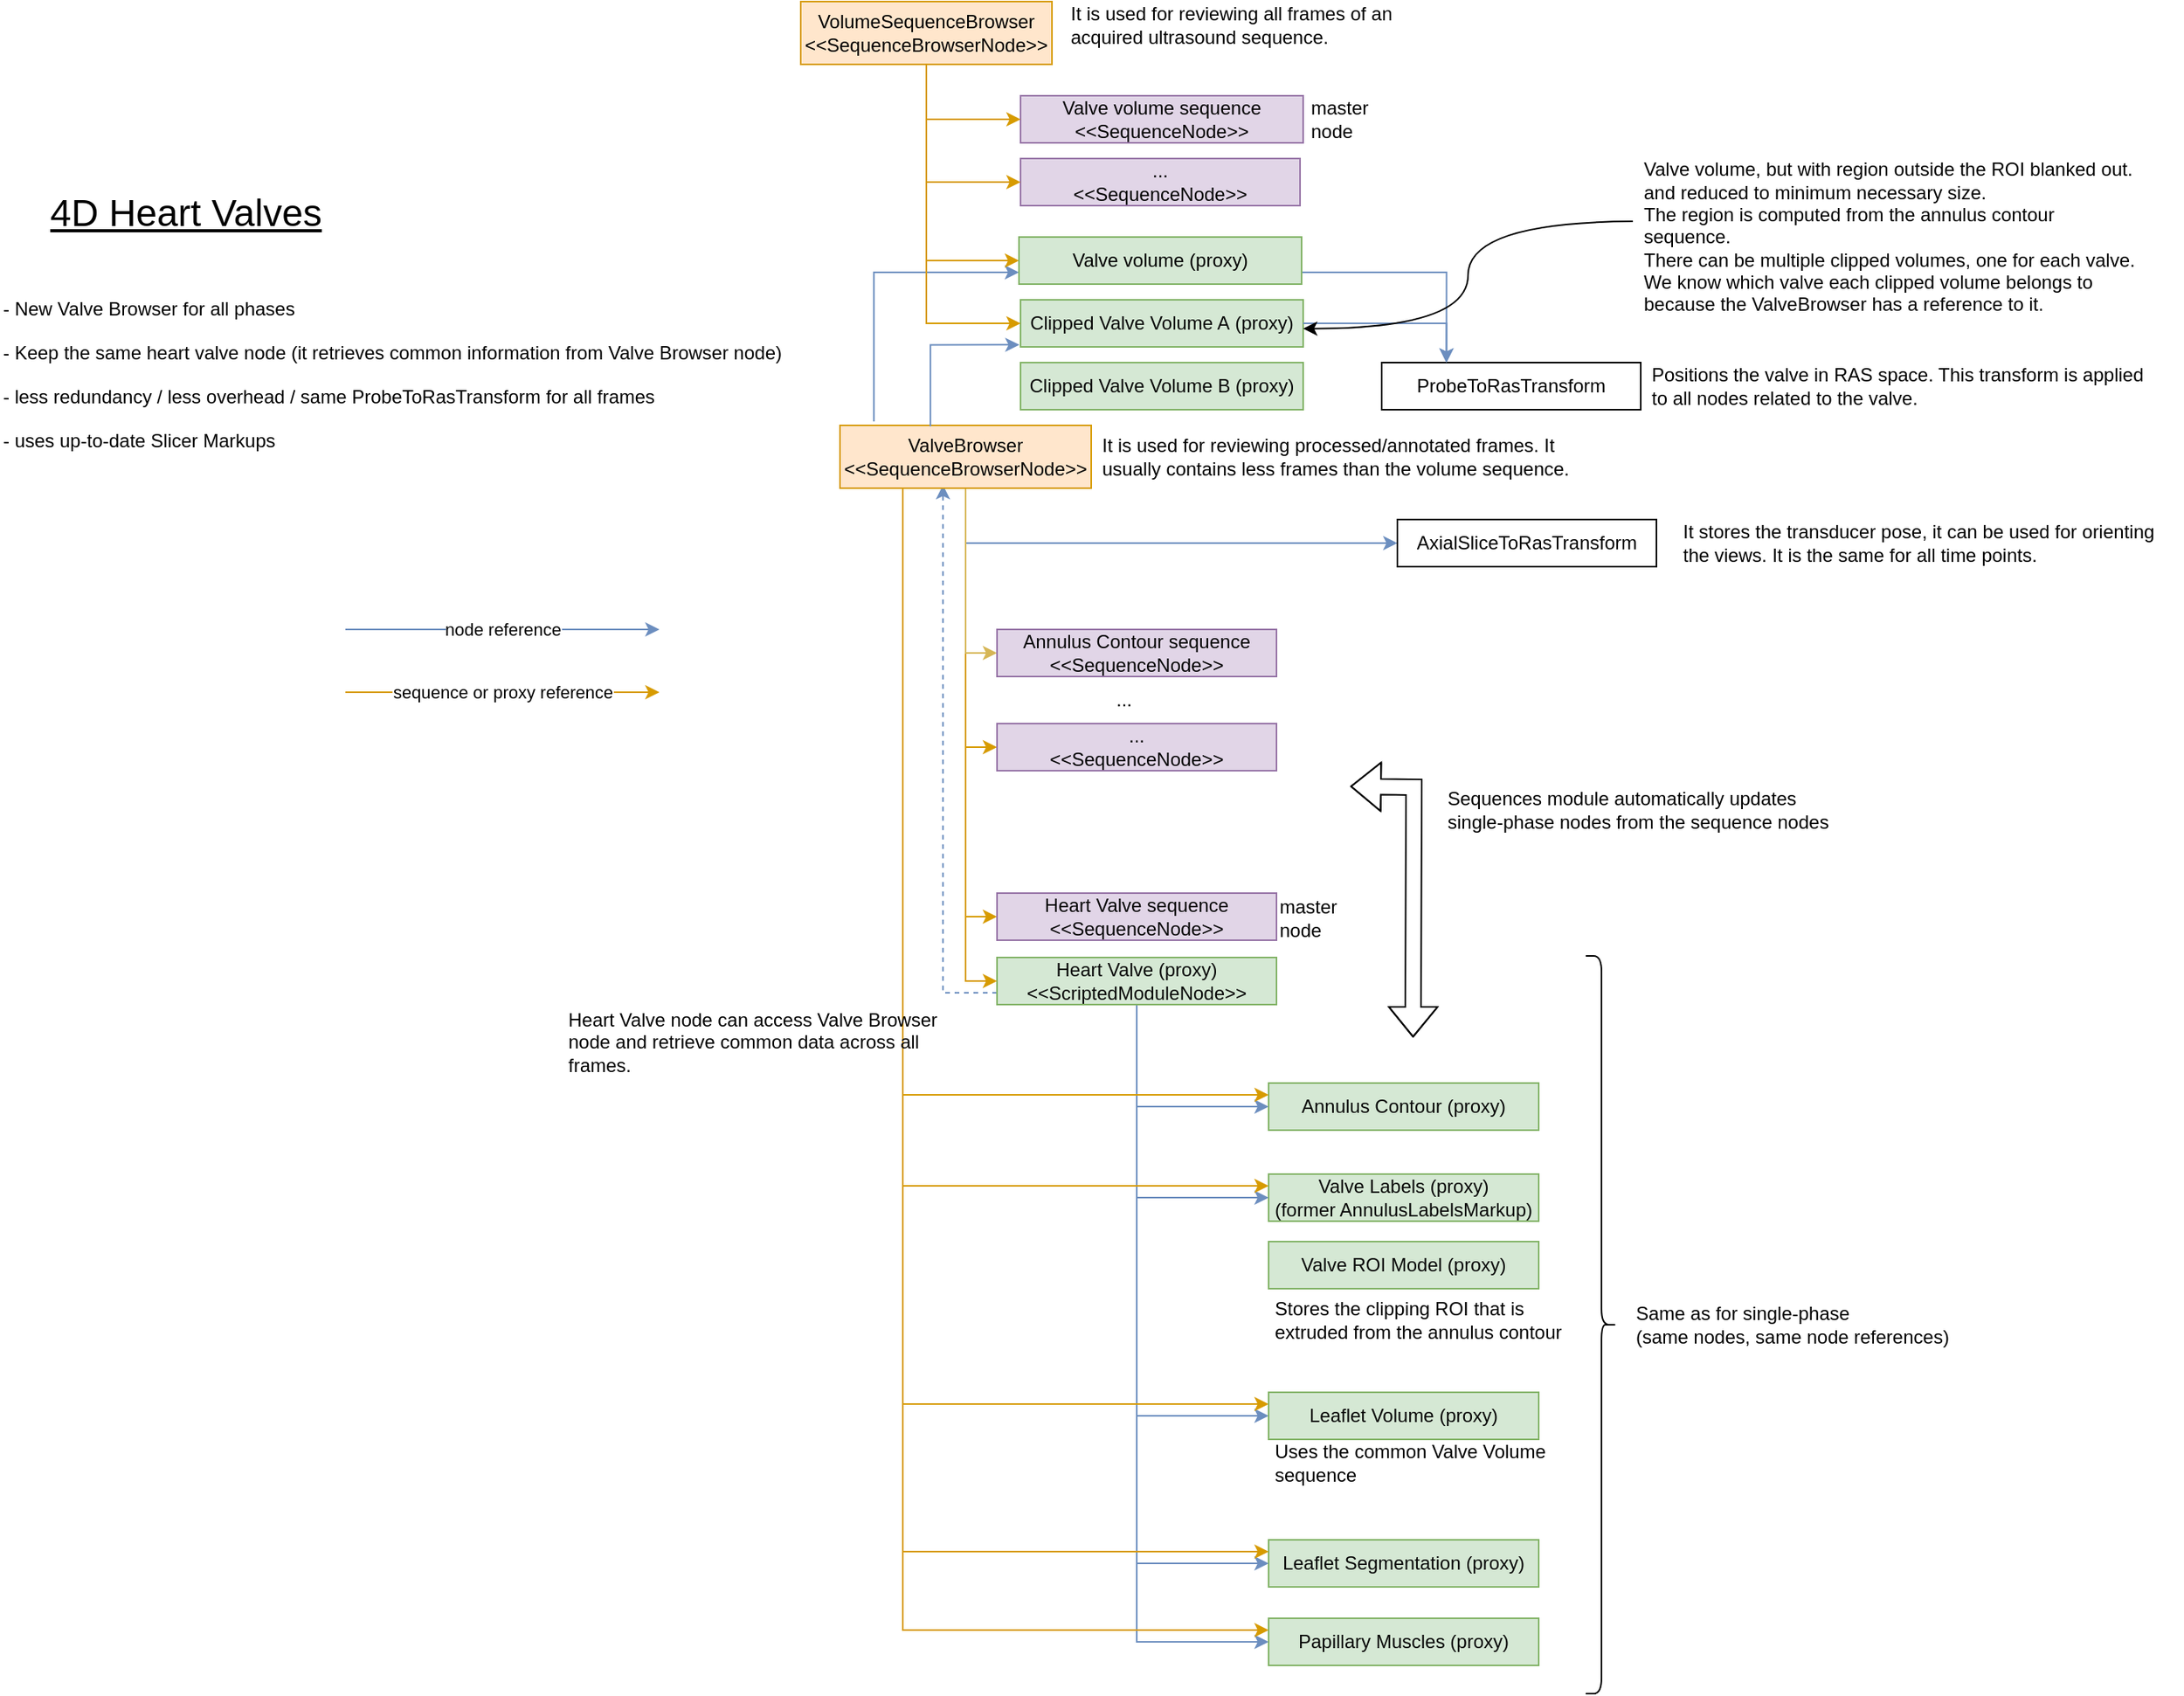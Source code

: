 <mxfile version="22.0.2" type="device">
  <diagram id="C5RBs43oDa-KdzZeNtuy" name="Page-1">
    <mxGraphModel dx="2060" dy="2390" grid="1" gridSize="10" guides="1" tooltips="1" connect="0" arrows="1" fold="1" page="1" pageScale="1" pageWidth="1920" pageHeight="1200" math="0" shadow="0">
      <root>
        <mxCell id="WIyWlLk6GJQsqaUBKTNV-0" />
        <mxCell id="WIyWlLk6GJQsqaUBKTNV-1" parent="WIyWlLk6GJQsqaUBKTNV-0" />
        <mxCell id="TXWLkSLQBE8h616JJge0-0" value="Papillary Muscles&amp;nbsp;(proxy)" style="rounded=0;whiteSpace=wrap;html=1;fillColor=#d5e8d4;strokeColor=#82b366;fontColor=#080808;" parent="WIyWlLk6GJQsqaUBKTNV-1" vertex="1">
          <mxGeometry x="828" y="950" width="172" height="30" as="geometry" />
        </mxCell>
        <mxCell id="TXWLkSLQBE8h616JJge0-1" value="Leaflet Segmentation&amp;nbsp;(proxy)" style="whiteSpace=wrap;html=1;fillColor=#d5e8d4;strokeColor=#82b366;fontColor=#080808;" parent="WIyWlLk6GJQsqaUBKTNV-1" vertex="1">
          <mxGeometry x="828" y="900" width="172" height="30" as="geometry" />
        </mxCell>
        <mxCell id="TXWLkSLQBE8h616JJge0-2" value="Annulus Contour&amp;nbsp;(proxy)" style="whiteSpace=wrap;html=1;fillColor=#d5e8d4;strokeColor=#82b366;fontColor=#080808;" parent="WIyWlLk6GJQsqaUBKTNV-1" vertex="1">
          <mxGeometry x="828" y="609" width="172" height="30" as="geometry" />
        </mxCell>
        <mxCell id="TXWLkSLQBE8h616JJge0-3" value="Valve Labels&amp;nbsp;(proxy)&lt;br&gt;(former AnnulusLabelsMarkup)" style="whiteSpace=wrap;html=1;fillColor=#d5e8d4;strokeColor=#82b366;fontColor=#080808;" parent="WIyWlLk6GJQsqaUBKTNV-1" vertex="1">
          <mxGeometry x="828" y="667" width="172" height="30" as="geometry" />
        </mxCell>
        <mxCell id="TXWLkSLQBE8h616JJge0-5" value="ProbeToRasTransform" style="whiteSpace=wrap;html=1;" parent="WIyWlLk6GJQsqaUBKTNV-1" vertex="1">
          <mxGeometry x="900" y="150" width="165" height="30" as="geometry" />
        </mxCell>
        <mxCell id="TXWLkSLQBE8h616JJge0-10" style="edgeStyle=orthogonalEdgeStyle;rounded=0;orthogonalLoop=1;jettySize=auto;html=1;entryX=0;entryY=0.5;entryDx=0;entryDy=0;exitX=0.5;exitY=1;exitDx=0;exitDy=0;fillColor=#dae8fc;strokeColor=#6c8ebf;" parent="WIyWlLk6GJQsqaUBKTNV-1" source="TXWLkSLQBE8h616JJge0-6" target="TXWLkSLQBE8h616JJge0-2" edge="1">
          <mxGeometry relative="1" as="geometry" />
        </mxCell>
        <mxCell id="TXWLkSLQBE8h616JJge0-11" style="edgeStyle=orthogonalEdgeStyle;rounded=0;orthogonalLoop=1;jettySize=auto;html=1;entryX=0;entryY=0.5;entryDx=0;entryDy=0;exitX=0.5;exitY=1;exitDx=0;exitDy=0;fillColor=#dae8fc;strokeColor=#6c8ebf;" parent="WIyWlLk6GJQsqaUBKTNV-1" source="TXWLkSLQBE8h616JJge0-6" target="TXWLkSLQBE8h616JJge0-3" edge="1">
          <mxGeometry relative="1" as="geometry" />
        </mxCell>
        <mxCell id="TXWLkSLQBE8h616JJge0-12" style="edgeStyle=orthogonalEdgeStyle;rounded=0;orthogonalLoop=1;jettySize=auto;html=1;entryX=0;entryY=0.5;entryDx=0;entryDy=0;exitX=0.5;exitY=1;exitDx=0;exitDy=0;fillColor=#dae8fc;strokeColor=#6c8ebf;" parent="WIyWlLk6GJQsqaUBKTNV-1" source="TXWLkSLQBE8h616JJge0-6" target="TXWLkSLQBE8h616JJge0-1" edge="1">
          <mxGeometry relative="1" as="geometry" />
        </mxCell>
        <mxCell id="TXWLkSLQBE8h616JJge0-13" style="edgeStyle=orthogonalEdgeStyle;rounded=0;orthogonalLoop=1;jettySize=auto;html=1;entryX=0;entryY=0.5;entryDx=0;entryDy=0;exitX=0.5;exitY=1;exitDx=0;exitDy=0;fillColor=#dae8fc;strokeColor=#6c8ebf;" parent="WIyWlLk6GJQsqaUBKTNV-1" source="TXWLkSLQBE8h616JJge0-6" target="TXWLkSLQBE8h616JJge0-0" edge="1">
          <mxGeometry relative="1" as="geometry" />
        </mxCell>
        <mxCell id="TXWLkSLQBE8h616JJge0-28" style="edgeStyle=orthogonalEdgeStyle;rounded=0;orthogonalLoop=1;jettySize=auto;html=1;entryX=0;entryY=0.5;entryDx=0;entryDy=0;fontSize=12;fillColor=#dae8fc;strokeColor=#6c8ebf;" parent="WIyWlLk6GJQsqaUBKTNV-1" source="TXWLkSLQBE8h616JJge0-6" target="TXWLkSLQBE8h616JJge0-27" edge="1">
          <mxGeometry relative="1" as="geometry" />
        </mxCell>
        <mxCell id="H9eetDiQkNHxvuzKdJjU-31" style="rounded=0;orthogonalLoop=1;jettySize=auto;html=1;exitX=0;exitY=0.75;exitDx=0;exitDy=0;entryX=0.41;entryY=0.951;entryDx=0;entryDy=0;dashed=1;entryPerimeter=0;edgeStyle=orthogonalEdgeStyle;fillColor=#dae8fc;strokeColor=#6c8ebf;" parent="WIyWlLk6GJQsqaUBKTNV-1" source="TXWLkSLQBE8h616JJge0-6" target="TXWLkSLQBE8h616JJge0-14" edge="1">
          <mxGeometry relative="1" as="geometry" />
        </mxCell>
        <mxCell id="TXWLkSLQBE8h616JJge0-6" value="Heart Valve&amp;nbsp;(proxy)&lt;br&gt;&amp;lt;&amp;lt;ScriptedModuleNode&amp;gt;&amp;gt;" style="whiteSpace=wrap;html=1;fillColor=#d5e8d4;strokeColor=#82b366;fontColor=#080808;" parent="WIyWlLk6GJQsqaUBKTNV-1" vertex="1">
          <mxGeometry x="655" y="529" width="178" height="30" as="geometry" />
        </mxCell>
        <mxCell id="TXWLkSLQBE8h616JJge0-16" style="edgeStyle=orthogonalEdgeStyle;rounded=0;orthogonalLoop=1;jettySize=auto;html=1;entryX=0.25;entryY=0;entryDx=0;entryDy=0;exitX=1;exitY=0.75;exitDx=0;exitDy=0;fillColor=#dae8fc;strokeColor=#6c8ebf;" parent="WIyWlLk6GJQsqaUBKTNV-1" source="24eH6vRZpodDstSiE4_X-5" target="TXWLkSLQBE8h616JJge0-5" edge="1">
          <mxGeometry relative="1" as="geometry" />
        </mxCell>
        <mxCell id="TXWLkSLQBE8h616JJge0-61" style="edgeStyle=orthogonalEdgeStyle;rounded=0;orthogonalLoop=1;jettySize=auto;html=1;entryX=0;entryY=0.5;entryDx=0;entryDy=0;fontSize=12;exitX=0.5;exitY=1;exitDx=0;exitDy=0;fillColor=#ffe6cc;strokeColor=#d79b00;" parent="WIyWlLk6GJQsqaUBKTNV-1" source="TXWLkSLQBE8h616JJge0-14" target="TXWLkSLQBE8h616JJge0-6" edge="1">
          <mxGeometry relative="1" as="geometry">
            <mxPoint x="690" y="340" as="sourcePoint" />
          </mxGeometry>
        </mxCell>
        <mxCell id="H9eetDiQkNHxvuzKdJjU-3" style="edgeStyle=orthogonalEdgeStyle;rounded=0;orthogonalLoop=1;jettySize=auto;html=1;exitX=0.5;exitY=1;exitDx=0;exitDy=0;entryX=0;entryY=0.5;entryDx=0;entryDy=0;fillColor=#ffe6cc;strokeColor=#d79b00;" parent="WIyWlLk6GJQsqaUBKTNV-1" source="TXWLkSLQBE8h616JJge0-14" target="H9eetDiQkNHxvuzKdJjU-4" edge="1">
          <mxGeometry relative="1" as="geometry">
            <mxPoint x="570" y="370" as="targetPoint" />
          </mxGeometry>
        </mxCell>
        <mxCell id="H9eetDiQkNHxvuzKdJjU-12" style="edgeStyle=orthogonalEdgeStyle;rounded=0;orthogonalLoop=1;jettySize=auto;html=1;exitX=0.25;exitY=1;exitDx=0;exitDy=0;entryX=0;entryY=0.25;entryDx=0;entryDy=0;fillColor=#ffe6cc;strokeColor=#d79b00;" parent="WIyWlLk6GJQsqaUBKTNV-1" source="TXWLkSLQBE8h616JJge0-14" target="TXWLkSLQBE8h616JJge0-2" edge="1">
          <mxGeometry relative="1" as="geometry" />
        </mxCell>
        <mxCell id="H9eetDiQkNHxvuzKdJjU-13" style="edgeStyle=orthogonalEdgeStyle;rounded=0;orthogonalLoop=1;jettySize=auto;html=1;exitX=0.25;exitY=1;exitDx=0;exitDy=0;entryX=0;entryY=0.25;entryDx=0;entryDy=0;fillColor=#ffe6cc;strokeColor=#d79b00;" parent="WIyWlLk6GJQsqaUBKTNV-1" source="TXWLkSLQBE8h616JJge0-14" target="TXWLkSLQBE8h616JJge0-3" edge="1">
          <mxGeometry relative="1" as="geometry" />
        </mxCell>
        <mxCell id="H9eetDiQkNHxvuzKdJjU-14" style="edgeStyle=orthogonalEdgeStyle;rounded=0;orthogonalLoop=1;jettySize=auto;html=1;exitX=0.25;exitY=1;exitDx=0;exitDy=0;entryX=0;entryY=0.25;entryDx=0;entryDy=0;fillColor=#ffe6cc;strokeColor=#d79b00;" parent="WIyWlLk6GJQsqaUBKTNV-1" source="TXWLkSLQBE8h616JJge0-14" target="TXWLkSLQBE8h616JJge0-1" edge="1">
          <mxGeometry relative="1" as="geometry" />
        </mxCell>
        <mxCell id="H9eetDiQkNHxvuzKdJjU-15" style="edgeStyle=orthogonalEdgeStyle;rounded=0;orthogonalLoop=1;jettySize=auto;html=1;exitX=0.25;exitY=1;exitDx=0;exitDy=0;entryX=0;entryY=0.25;entryDx=0;entryDy=0;fillColor=#ffe6cc;strokeColor=#d79b00;" parent="WIyWlLk6GJQsqaUBKTNV-1" source="TXWLkSLQBE8h616JJge0-14" target="TXWLkSLQBE8h616JJge0-0" edge="1">
          <mxGeometry relative="1" as="geometry" />
        </mxCell>
        <mxCell id="H9eetDiQkNHxvuzKdJjU-16" style="edgeStyle=orthogonalEdgeStyle;rounded=0;orthogonalLoop=1;jettySize=auto;html=1;exitX=0.25;exitY=1;exitDx=0;exitDy=0;entryX=0;entryY=0.25;entryDx=0;entryDy=0;fillColor=#ffe6cc;strokeColor=#d79b00;" parent="WIyWlLk6GJQsqaUBKTNV-1" source="TXWLkSLQBE8h616JJge0-14" target="TXWLkSLQBE8h616JJge0-27" edge="1">
          <mxGeometry relative="1" as="geometry" />
        </mxCell>
        <mxCell id="H9eetDiQkNHxvuzKdJjU-23" style="edgeStyle=orthogonalEdgeStyle;rounded=0;orthogonalLoop=1;jettySize=auto;html=1;exitX=0.135;exitY=-0.062;exitDx=0;exitDy=0;entryX=0;entryY=0.75;entryDx=0;entryDy=0;fillColor=#dae8fc;strokeColor=#6c8ebf;exitPerimeter=0;" parent="WIyWlLk6GJQsqaUBKTNV-1" source="TXWLkSLQBE8h616JJge0-14" target="24eH6vRZpodDstSiE4_X-5" edge="1">
          <mxGeometry relative="1" as="geometry" />
        </mxCell>
        <mxCell id="H9eetDiQkNHxvuzKdJjU-35" style="edgeStyle=orthogonalEdgeStyle;rounded=0;orthogonalLoop=1;jettySize=auto;html=1;exitX=0.5;exitY=1;exitDx=0;exitDy=0;entryX=0;entryY=0.5;entryDx=0;entryDy=0;fillColor=#ffe6cc;strokeColor=#d79b00;" parent="WIyWlLk6GJQsqaUBKTNV-1" source="TXWLkSLQBE8h616JJge0-14" target="H9eetDiQkNHxvuzKdJjU-34" edge="1">
          <mxGeometry relative="1" as="geometry" />
        </mxCell>
        <mxCell id="24eH6vRZpodDstSiE4_X-4" style="edgeStyle=orthogonalEdgeStyle;rounded=0;orthogonalLoop=1;jettySize=auto;html=1;exitX=0.5;exitY=1;exitDx=0;exitDy=0;entryX=0;entryY=0.5;entryDx=0;entryDy=0;fillColor=#dae8fc;strokeColor=#6c8ebf;" parent="WIyWlLk6GJQsqaUBKTNV-1" source="TXWLkSLQBE8h616JJge0-14" target="24eH6vRZpodDstSiE4_X-3" edge="1">
          <mxGeometry relative="1" as="geometry" />
        </mxCell>
        <mxCell id="24eH6vRZpodDstSiE4_X-10" style="edgeStyle=orthogonalEdgeStyle;rounded=0;orthogonalLoop=1;jettySize=auto;html=1;exitX=0.5;exitY=1;exitDx=0;exitDy=0;entryX=0;entryY=0.5;entryDx=0;entryDy=0;fillColor=#fff2cc;strokeColor=#d6b656;" parent="WIyWlLk6GJQsqaUBKTNV-1" source="TXWLkSLQBE8h616JJge0-14" target="H9eetDiQkNHxvuzKdJjU-5" edge="1">
          <mxGeometry relative="1" as="geometry" />
        </mxCell>
        <mxCell id="TXWLkSLQBE8h616JJge0-14" value="ValveBrowser&lt;br&gt;&amp;lt;&amp;lt;SequenceBrowserNode&amp;gt;&amp;gt;&lt;span style=&quot;font-family: monospace; font-size: 0px; text-align: start;&quot;&gt;%3CmxGraphModel%3E%3Croot%3E%3CmxCell%20id%3D%220%22%2F%3E%3CmxCell%20id%3D%221%22%20parent%3D%220%22%2F%3E%3CmxCell%20id%3D%222%22%20value%3D%22ScriptedModuleNode%22%20style%3D%22whiteSpace%3Dwrap%3Bhtml%3D1%3B%22%20vertex%3D%221%22%20parent%3D%221%22%3E%3CmxGeometry%20x%3D%22690%22%20y%3D%22405%22%20width%3D%22120%22%20height%3D%2260%22%20as%3D%22geometry%22%2F%3E%3C%2FmxCell%3E%3C%2Froot%3E%3C%2FmxGraphModel%3ES&lt;/span&gt;" style="whiteSpace=wrap;html=1;fillColor=#ffe6cc;strokeColor=#d79b00;fontColor=#030303;" parent="WIyWlLk6GJQsqaUBKTNV-1" vertex="1">
          <mxGeometry x="555" y="190" width="160" height="40" as="geometry" />
        </mxCell>
        <mxCell id="TXWLkSLQBE8h616JJge0-19" value="Same as for single-phase&lt;br&gt;(same nodes, same node references)" style="text;html=1;strokeColor=none;fillColor=none;align=left;verticalAlign=middle;whiteSpace=wrap;rounded=0;" parent="WIyWlLk6GJQsqaUBKTNV-1" vertex="1">
          <mxGeometry x="1060" y="748" width="210" height="30" as="geometry" />
        </mxCell>
        <mxCell id="TXWLkSLQBE8h616JJge0-27" value="Leaflet Volume (proxy)" style="whiteSpace=wrap;html=1;fontSize=12;fillColor=#d5e8d4;strokeColor=#82b366;fontColor=#080808;" parent="WIyWlLk6GJQsqaUBKTNV-1" vertex="1">
          <mxGeometry x="828" y="806" width="172" height="30" as="geometry" />
        </mxCell>
        <mxCell id="TXWLkSLQBE8h616JJge0-63" value="4D Heart Valves" style="text;html=1;strokeColor=none;fillColor=none;align=left;verticalAlign=middle;whiteSpace=wrap;rounded=0;fontSize=24;fontStyle=4" parent="WIyWlLk6GJQsqaUBKTNV-1" vertex="1">
          <mxGeometry x="50" y="40" width="260" height="30" as="geometry" />
        </mxCell>
        <mxCell id="TXWLkSLQBE8h616JJge0-72" value="&lt;p style=&quot;line-height: 100%;&quot;&gt;&lt;font style=&quot;font-size: 12px;&quot;&gt;- New&lt;span style=&quot;text-align: center;&quot;&gt;&amp;nbsp;Valve Browser for all phases&lt;br&gt;- Keep the same heart valve node (it retrieves common information from Valve Browser node)&lt;br&gt;&lt;/span&gt;- less redundancy / less overhead / same ProbeToRasTransform for all frames&lt;br&gt;- uses up-to-date Slicer Markups&lt;br&gt;&lt;/font&gt;&lt;/p&gt;" style="text;html=1;align=left;verticalAlign=middle;resizable=0;points=[];autosize=1;strokeColor=none;fillColor=none;fontSize=24;" parent="WIyWlLk6GJQsqaUBKTNV-1" vertex="1">
          <mxGeometry x="20" y="70" width="520" height="170" as="geometry" />
        </mxCell>
        <mxCell id="H9eetDiQkNHxvuzKdJjU-4" value="Heart Valve sequence&lt;br&gt;&amp;lt;&amp;lt;SequenceNode&amp;gt;&amp;gt;" style="whiteSpace=wrap;html=1;fillColor=#e1d5e7;strokeColor=#9673a6;fontColor=#080808;" parent="WIyWlLk6GJQsqaUBKTNV-1" vertex="1">
          <mxGeometry x="655" y="488" width="178" height="30" as="geometry" />
        </mxCell>
        <mxCell id="H9eetDiQkNHxvuzKdJjU-5" value="Annulus Contour sequence&lt;br&gt;&amp;lt;&amp;lt;SequenceNode&amp;gt;&amp;gt;" style="whiteSpace=wrap;html=1;fillColor=#e1d5e7;strokeColor=#9673a6;fontColor=#030303;" parent="WIyWlLk6GJQsqaUBKTNV-1" vertex="1">
          <mxGeometry x="655" y="320" width="178" height="30" as="geometry" />
        </mxCell>
        <mxCell id="H9eetDiQkNHxvuzKdJjU-22" value="Valve volume sequence&lt;br&gt;&amp;lt;&amp;lt;SequenceNode&amp;gt;&amp;gt;" style="whiteSpace=wrap;html=1;fillColor=#e1d5e7;strokeColor=#9673a6;fontColor=#000000;" parent="WIyWlLk6GJQsqaUBKTNV-1" vertex="1">
          <mxGeometry x="670" y="-20" width="180" height="30" as="geometry" />
        </mxCell>
        <mxCell id="H9eetDiQkNHxvuzKdJjU-26" value="" style="shape=curlyBracket;whiteSpace=wrap;html=1;rounded=1;flipH=1;labelPosition=right;verticalLabelPosition=middle;align=left;verticalAlign=middle;" parent="WIyWlLk6GJQsqaUBKTNV-1" vertex="1">
          <mxGeometry x="1030" y="528" width="20" height="470" as="geometry" />
        </mxCell>
        <mxCell id="H9eetDiQkNHxvuzKdJjU-27" value="Sequences module automatically updates single-phase nodes from the sequence nodes" style="text;html=1;strokeColor=none;fillColor=none;align=left;verticalAlign=middle;whiteSpace=wrap;rounded=0;" parent="WIyWlLk6GJQsqaUBKTNV-1" vertex="1">
          <mxGeometry x="940" y="420" width="250" height="30" as="geometry" />
        </mxCell>
        <mxCell id="H9eetDiQkNHxvuzKdJjU-33" value="" style="shape=flexArrow;endArrow=classic;startArrow=classic;html=1;rounded=0;edgeStyle=orthogonalEdgeStyle;" parent="WIyWlLk6GJQsqaUBKTNV-1" edge="1">
          <mxGeometry width="100" height="100" relative="1" as="geometry">
            <mxPoint x="880" y="420" as="sourcePoint" />
            <mxPoint x="920" y="580" as="targetPoint" />
          </mxGeometry>
        </mxCell>
        <mxCell id="H9eetDiQkNHxvuzKdJjU-34" value="...&lt;br&gt;&amp;lt;&amp;lt;SequenceNode&amp;gt;&amp;gt;" style="whiteSpace=wrap;html=1;fillColor=#e1d5e7;strokeColor=#9673a6;fontColor=#030303;" parent="WIyWlLk6GJQsqaUBKTNV-1" vertex="1">
          <mxGeometry x="655" y="380" width="178" height="30" as="geometry" />
        </mxCell>
        <mxCell id="H9eetDiQkNHxvuzKdJjU-38" value="Heart Valve node can access Valve Browser node and retrieve common data across all frames." style="text;html=1;strokeColor=none;fillColor=none;align=left;verticalAlign=middle;whiteSpace=wrap;rounded=0;" parent="WIyWlLk6GJQsqaUBKTNV-1" vertex="1">
          <mxGeometry x="380" y="568" width="250" height="30" as="geometry" />
        </mxCell>
        <mxCell id="24eH6vRZpodDstSiE4_X-2" style="edgeStyle=orthogonalEdgeStyle;rounded=0;orthogonalLoop=1;jettySize=auto;html=1;exitX=0.5;exitY=1;exitDx=0;exitDy=0;entryX=0;entryY=0.5;entryDx=0;entryDy=0;fillColor=#ffe6cc;strokeColor=#d79b00;" parent="WIyWlLk6GJQsqaUBKTNV-1" source="24eH6vRZpodDstSiE4_X-1" target="H9eetDiQkNHxvuzKdJjU-22" edge="1">
          <mxGeometry relative="1" as="geometry" />
        </mxCell>
        <mxCell id="24eH6vRZpodDstSiE4_X-6" style="edgeStyle=orthogonalEdgeStyle;rounded=0;orthogonalLoop=1;jettySize=auto;html=1;exitX=0.5;exitY=1;exitDx=0;exitDy=0;entryX=0;entryY=0.5;entryDx=0;entryDy=0;fillColor=#ffe6cc;strokeColor=#d79b00;" parent="WIyWlLk6GJQsqaUBKTNV-1" source="24eH6vRZpodDstSiE4_X-1" target="24eH6vRZpodDstSiE4_X-5" edge="1">
          <mxGeometry relative="1" as="geometry" />
        </mxCell>
        <mxCell id="24eH6vRZpodDstSiE4_X-1" value="&lt;div style=&quot;color: rgb(212, 212, 212); background-color: rgb(30, 30, 30); font-family: Consolas, &amp;quot;Courier New&amp;quot;, monospace; font-size: 14px; line-height: 19px;&quot;&gt;&lt;/div&gt;VolumeSequenceBrowser&lt;br&gt;&amp;lt;&amp;lt;SequenceBrowserNode&amp;gt;&amp;gt;&lt;span style=&quot;font-family: monospace; font-size: 0px; text-align: start;&quot;&gt;%3CmxGraphModel%3E%3Croot%3E%3CmxCell%20id%3D%220%22%2F%3E%3CmxCell%20id%3D%221%22%20parent%3D%220%22%2F%3E%3CmxCell%20id%3D%222%22%20value%3D%22ScriptedModuleNode%22%20style%3D%22whiteSpace%3Dwrap%3Bhtml%3D1%3B%22%20vertex%3D%221%22%20parent%3D%221%22%3E%3CmxGeometry%20x%3D%22690%22%20y%3D%22405%22%20width%3D%22120%22%20height%3D%2260%22%20as%3D%22geometry%22%2F%3E%3C%2FmxCell%3E%3C%2Froot%3E%3C%2FmxGraphModel%3ES&lt;/span&gt;" style="whiteSpace=wrap;html=1;fillColor=#ffe6cc;strokeColor=#d79b00;fontColor=#000000;" parent="WIyWlLk6GJQsqaUBKTNV-1" vertex="1">
          <mxGeometry x="530" y="-80" width="160" height="40" as="geometry" />
        </mxCell>
        <mxCell id="24eH6vRZpodDstSiE4_X-3" value="AxialSliceToRasTransform" style="whiteSpace=wrap;html=1;" parent="WIyWlLk6GJQsqaUBKTNV-1" vertex="1">
          <mxGeometry x="910" y="250" width="165" height="30" as="geometry" />
        </mxCell>
        <mxCell id="24eH6vRZpodDstSiE4_X-5" value="Valve volume (proxy)" style="whiteSpace=wrap;html=1;fontSize=12;fillColor=#d5e8d4;strokeColor=#82b366;fontColor=#000000;" parent="WIyWlLk6GJQsqaUBKTNV-1" vertex="1">
          <mxGeometry x="669" y="70" width="180" height="30" as="geometry" />
        </mxCell>
        <mxCell id="24eH6vRZpodDstSiE4_X-8" value="node reference" style="endArrow=classic;html=1;rounded=0;fillColor=#dae8fc;strokeColor=#6c8ebf;" parent="WIyWlLk6GJQsqaUBKTNV-1" edge="1">
          <mxGeometry width="50" height="50" relative="1" as="geometry">
            <mxPoint x="240" y="320" as="sourcePoint" />
            <mxPoint x="440" y="320" as="targetPoint" />
          </mxGeometry>
        </mxCell>
        <mxCell id="24eH6vRZpodDstSiE4_X-9" value="sequence or proxy reference" style="endArrow=classic;html=1;rounded=0;fillColor=#ffe6cc;strokeColor=#d79b00;" parent="WIyWlLk6GJQsqaUBKTNV-1" edge="1">
          <mxGeometry width="50" height="50" relative="1" as="geometry">
            <mxPoint x="240" y="360" as="sourcePoint" />
            <mxPoint x="440" y="360" as="targetPoint" />
          </mxGeometry>
        </mxCell>
        <mxCell id="vHw_XgUT5hpDHiSDQdwm-0" value="Clipped Valve Volume A&amp;nbsp;(proxy)" style="whiteSpace=wrap;html=1;fontSize=12;fillColor=#d5e8d4;strokeColor=#82b366;fontColor=#080808;" parent="WIyWlLk6GJQsqaUBKTNV-1" vertex="1">
          <mxGeometry x="670" y="110" width="180" height="30" as="geometry" />
        </mxCell>
        <mxCell id="201H1WidRGv-Px01H2L--0" value="It is used for reviewing processed/annotated frames. It usually contains less frames than the volume sequence." style="text;html=1;strokeColor=none;fillColor=none;align=left;verticalAlign=middle;whiteSpace=wrap;rounded=0;" parent="WIyWlLk6GJQsqaUBKTNV-1" vertex="1">
          <mxGeometry x="720" y="195" width="320" height="30" as="geometry" />
        </mxCell>
        <mxCell id="201H1WidRGv-Px01H2L--1" value="It is used for reviewing all frames of an acquired ultrasound sequence." style="text;html=1;strokeColor=none;fillColor=none;align=left;verticalAlign=middle;whiteSpace=wrap;rounded=0;" parent="WIyWlLk6GJQsqaUBKTNV-1" vertex="1">
          <mxGeometry x="700" y="-80" width="210" height="30" as="geometry" />
        </mxCell>
        <mxCell id="201H1WidRGv-Px01H2L--2" value="It stores the transducer pose, it can be used for orienting the views. It is the same for all time points." style="text;html=1;strokeColor=none;fillColor=none;align=left;verticalAlign=middle;whiteSpace=wrap;rounded=0;" parent="WIyWlLk6GJQsqaUBKTNV-1" vertex="1">
          <mxGeometry x="1090" y="250" width="320" height="30" as="geometry" />
        </mxCell>
        <mxCell id="201H1WidRGv-Px01H2L--9" value="" style="edgeStyle=orthogonalEdgeStyle;rounded=0;orthogonalLoop=1;jettySize=auto;html=1;exitX=1;exitY=0.5;exitDx=0;exitDy=0;entryX=0.25;entryY=0;entryDx=0;entryDy=0;fillColor=#dae8fc;strokeColor=#6c8ebf;" parent="WIyWlLk6GJQsqaUBKTNV-1" source="vHw_XgUT5hpDHiSDQdwm-0" target="TXWLkSLQBE8h616JJge0-5" edge="1">
          <mxGeometry relative="1" as="geometry" />
        </mxCell>
        <mxCell id="201H1WidRGv-Px01H2L--4" value="..." style="text;html=1;strokeColor=none;fillColor=none;align=left;verticalAlign=middle;whiteSpace=wrap;rounded=0;" parent="WIyWlLk6GJQsqaUBKTNV-1" vertex="1">
          <mxGeometry x="729" y="350" width="30" height="30" as="geometry" />
        </mxCell>
        <mxCell id="201H1WidRGv-Px01H2L--8" value="Positions the valve in RAS space. This transform is applied to all nodes related to the valve." style="text;html=1;strokeColor=none;fillColor=none;align=left;verticalAlign=middle;whiteSpace=wrap;rounded=0;" parent="WIyWlLk6GJQsqaUBKTNV-1" vertex="1">
          <mxGeometry x="1070" y="150" width="320" height="30" as="geometry" />
        </mxCell>
        <mxCell id="201H1WidRGv-Px01H2L--10" value="...&lt;br&gt;&amp;lt;&amp;lt;SequenceNode&amp;gt;&amp;gt;" style="whiteSpace=wrap;html=1;fillColor=#e1d5e7;strokeColor=#9673a6;fontColor=#030303;" parent="WIyWlLk6GJQsqaUBKTNV-1" vertex="1">
          <mxGeometry x="670" y="20" width="178" height="30" as="geometry" />
        </mxCell>
        <mxCell id="201H1WidRGv-Px01H2L--11" style="edgeStyle=orthogonalEdgeStyle;rounded=0;orthogonalLoop=1;jettySize=auto;html=1;exitX=0.5;exitY=1;exitDx=0;exitDy=0;entryX=0;entryY=0.5;entryDx=0;entryDy=0;fillColor=#ffe6cc;strokeColor=#d79b00;" parent="WIyWlLk6GJQsqaUBKTNV-1" source="24eH6vRZpodDstSiE4_X-1" target="vHw_XgUT5hpDHiSDQdwm-0" edge="1">
          <mxGeometry relative="1" as="geometry">
            <mxPoint x="620" y="-30" as="sourcePoint" />
            <mxPoint x="679" y="95" as="targetPoint" />
          </mxGeometry>
        </mxCell>
        <mxCell id="201H1WidRGv-Px01H2L--12" style="edgeStyle=orthogonalEdgeStyle;rounded=0;orthogonalLoop=1;jettySize=auto;html=1;exitX=0.5;exitY=1;exitDx=0;exitDy=0;entryX=0;entryY=0.5;entryDx=0;entryDy=0;fillColor=#ffe6cc;strokeColor=#d79b00;" parent="WIyWlLk6GJQsqaUBKTNV-1" source="24eH6vRZpodDstSiE4_X-1" target="201H1WidRGv-Px01H2L--10" edge="1">
          <mxGeometry relative="1" as="geometry">
            <mxPoint x="620" y="-30" as="sourcePoint" />
            <mxPoint x="680" y="5" as="targetPoint" />
          </mxGeometry>
        </mxCell>
        <mxCell id="201H1WidRGv-Px01H2L--13" value="" style="curved=1;endArrow=classic;html=1;rounded=0;entryX=1;entryY=0.611;entryDx=0;entryDy=0;edgeStyle=orthogonalEdgeStyle;entryPerimeter=0;" parent="WIyWlLk6GJQsqaUBKTNV-1" target="vHw_XgUT5hpDHiSDQdwm-0" edge="1">
          <mxGeometry width="50" height="50" relative="1" as="geometry">
            <mxPoint x="1060" y="60" as="sourcePoint" />
            <mxPoint x="1090" y="20" as="targetPoint" />
          </mxGeometry>
        </mxCell>
        <mxCell id="201H1WidRGv-Px01H2L--14" value="Valve volume, but with region outside the ROI blanked out. and reduced to minimum necessary size.&lt;br&gt;The region is computed from the annulus contour sequence.&lt;br&gt;There can be multiple clipped volumes, one for each valve.&lt;br&gt;We know which valve each clipped volume belongs to because the ValveBrowser has a reference to it." style="text;html=1;strokeColor=none;fillColor=none;align=left;verticalAlign=middle;whiteSpace=wrap;rounded=0;" parent="WIyWlLk6GJQsqaUBKTNV-1" vertex="1">
          <mxGeometry x="1065" y="30" width="320" height="80" as="geometry" />
        </mxCell>
        <mxCell id="FMtwze112QoW8ohogXbG-1" value="Uses the common Valve Volume sequence&amp;nbsp;" style="text;html=1;strokeColor=none;fillColor=none;align=left;verticalAlign=middle;whiteSpace=wrap;rounded=0;" parent="WIyWlLk6GJQsqaUBKTNV-1" vertex="1">
          <mxGeometry x="830" y="836" width="210" height="30" as="geometry" />
        </mxCell>
        <mxCell id="FMtwze112QoW8ohogXbG-3" value="Stores the clipping ROI that is extruded from the annulus contour" style="text;html=1;strokeColor=none;fillColor=none;align=left;verticalAlign=middle;whiteSpace=wrap;rounded=0;" parent="WIyWlLk6GJQsqaUBKTNV-1" vertex="1">
          <mxGeometry x="830" y="740" width="205" height="40" as="geometry" />
        </mxCell>
        <mxCell id="FMtwze112QoW8ohogXbG-6" style="edgeStyle=orthogonalEdgeStyle;rounded=0;orthogonalLoop=1;jettySize=auto;html=1;fillColor=#dae8fc;strokeColor=#6c8ebf;entryX=-0.004;entryY=0.956;entryDx=0;entryDy=0;entryPerimeter=0;exitX=0.36;exitY=0.017;exitDx=0;exitDy=0;exitPerimeter=0;" parent="WIyWlLk6GJQsqaUBKTNV-1" source="TXWLkSLQBE8h616JJge0-14" target="vHw_XgUT5hpDHiSDQdwm-0" edge="1">
          <mxGeometry relative="1" as="geometry">
            <mxPoint x="620" y="180" as="sourcePoint" />
            <mxPoint x="670" y="130" as="targetPoint" />
          </mxGeometry>
        </mxCell>
        <mxCell id="FMtwze112QoW8ohogXbG-7" value="Clipped Valve Volume B&amp;nbsp;(proxy)" style="whiteSpace=wrap;html=1;fontSize=12;fillColor=#d5e8d4;strokeColor=#82b366;fontColor=#080808;" parent="WIyWlLk6GJQsqaUBKTNV-1" vertex="1">
          <mxGeometry x="670" y="150" width="180" height="30" as="geometry" />
        </mxCell>
        <mxCell id="FMtwze112QoW8ohogXbG-8" value="Valve ROI Model (proxy)" style="whiteSpace=wrap;html=1;fillColor=#d5e8d4;strokeColor=#82b366;fontColor=#080808;" parent="WIyWlLk6GJQsqaUBKTNV-1" vertex="1">
          <mxGeometry x="828" y="710" width="172" height="30" as="geometry" />
        </mxCell>
        <mxCell id="glV9J2HKgnPFTotQAbif-5" value="master node" style="text;html=1;strokeColor=none;fillColor=none;align=left;verticalAlign=middle;whiteSpace=wrap;rounded=0;" vertex="1" parent="WIyWlLk6GJQsqaUBKTNV-1">
          <mxGeometry x="833" y="488" width="57" height="32" as="geometry" />
        </mxCell>
        <mxCell id="glV9J2HKgnPFTotQAbif-6" value="master node" style="text;html=1;strokeColor=none;fillColor=none;align=left;verticalAlign=middle;whiteSpace=wrap;rounded=0;" vertex="1" parent="WIyWlLk6GJQsqaUBKTNV-1">
          <mxGeometry x="853" y="-21" width="57" height="32" as="geometry" />
        </mxCell>
      </root>
    </mxGraphModel>
  </diagram>
</mxfile>
